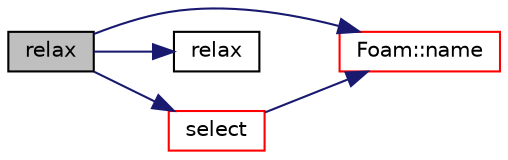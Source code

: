 digraph "relax"
{
  bgcolor="transparent";
  edge [fontname="Helvetica",fontsize="10",labelfontname="Helvetica",labelfontsize="10"];
  node [fontname="Helvetica",fontsize="10",shape=record];
  rankdir="LR";
  Node1 [label="relax",height=0.2,width=0.4,color="black", fillcolor="grey75", style="filled", fontcolor="black"];
  Node1 -> Node2 [color="midnightblue",fontsize="10",style="solid",fontname="Helvetica"];
  Node2 [label="Foam::name",height=0.2,width=0.4,color="red",URL="$a10758.html#adcb0df2bd4953cb6bb390272d8263c3a",tooltip="Return a string representation of a complex. "];
  Node1 -> Node3 [color="midnightblue",fontsize="10",style="solid",fontname="Helvetica"];
  Node3 [label="relax",height=0.2,width=0.4,color="black",URL="$a03015.html#ae7e2b1e87cf8932eba1e615fb13c3a2c"];
  Node1 -> Node4 [color="midnightblue",fontsize="10",style="solid",fontname="Helvetica"];
  Node4 [label="select",height=0.2,width=0.4,color="red",URL="$a00923.html#a0a0b730d0b1d0e8643743ecf9efa6b24",tooltip="Select the final iteration parameters if `final&#39; is true. "];
  Node4 -> Node2 [color="midnightblue",fontsize="10",style="solid",fontname="Helvetica"];
}
